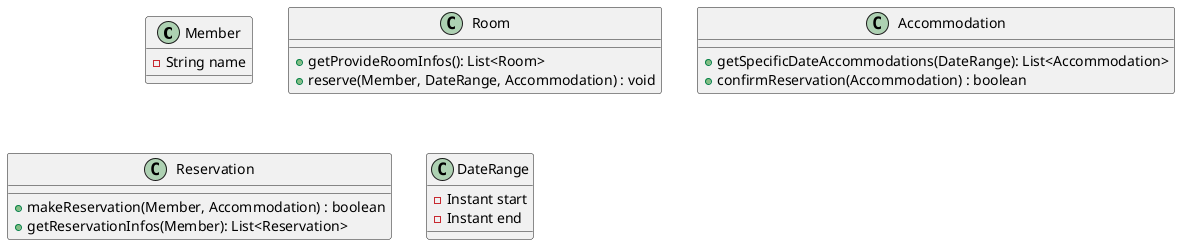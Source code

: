 @startuml
class Member {
  -String name
}

class Room {
  +getProvideRoomInfos(): List<Room>
  +reserve(Member, DateRange, Accommodation) : void
}

class Accommodation {
  +getSpecificDateAccommodations(DateRange): List<Accommodation>
  +confirmReservation(Accommodation) : boolean
}

class Reservation {
  +makeReservation(Member, Accommodation) : boolean
  +getReservationInfos(Member): List<Reservation>
}

class DateRange {
  -Instant start
  -Instant end
}

@enduml